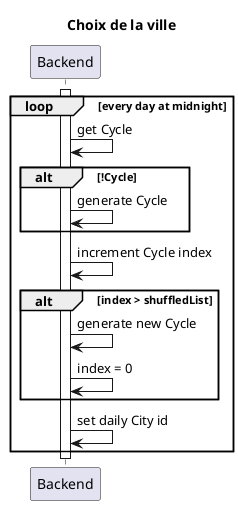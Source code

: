 @startuml Swissdle
title "Choix de la ville"

participant "Backend" as be

activate be
loop every day at midnight
    be -> be : get Cycle

    alt !Cycle
        be -> be : generate Cycle
    end

    be -> be : increment Cycle index

    alt index > shuffledList
        be -> be : generate new Cycle
        be -> be : index = 0
    end 

    be -> be : set daily City id
end

deactivate be
@enduml